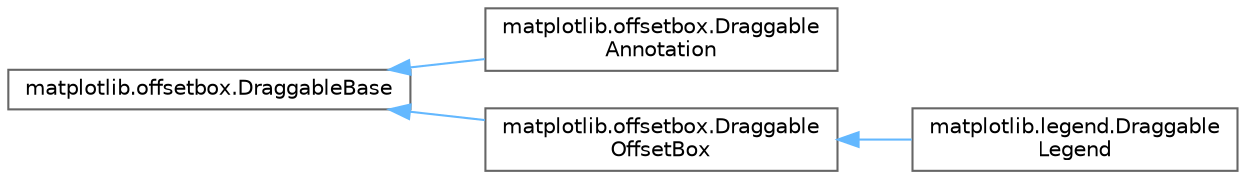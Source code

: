 digraph "Graphical Class Hierarchy"
{
 // LATEX_PDF_SIZE
  bgcolor="transparent";
  edge [fontname=Helvetica,fontsize=10,labelfontname=Helvetica,labelfontsize=10];
  node [fontname=Helvetica,fontsize=10,shape=box,height=0.2,width=0.4];
  rankdir="LR";
  Node0 [id="Node000000",label="matplotlib.offsetbox.DraggableBase",height=0.2,width=0.4,color="grey40", fillcolor="white", style="filled",URL="$df/d07/classmatplotlib_1_1offsetbox_1_1DraggableBase.html",tooltip=" "];
  Node0 -> Node1 [id="edge3748_Node000000_Node000001",dir="back",color="steelblue1",style="solid",tooltip=" "];
  Node1 [id="Node000001",label="matplotlib.offsetbox.Draggable\lAnnotation",height=0.2,width=0.4,color="grey40", fillcolor="white", style="filled",URL="$d0/dfa/classmatplotlib_1_1offsetbox_1_1DraggableAnnotation.html",tooltip=" "];
  Node0 -> Node2 [id="edge3749_Node000000_Node000002",dir="back",color="steelblue1",style="solid",tooltip=" "];
  Node2 [id="Node000002",label="matplotlib.offsetbox.Draggable\lOffsetBox",height=0.2,width=0.4,color="grey40", fillcolor="white", style="filled",URL="$d7/d20/classmatplotlib_1_1offsetbox_1_1DraggableOffsetBox.html",tooltip=" "];
  Node2 -> Node3 [id="edge3750_Node000002_Node000003",dir="back",color="steelblue1",style="solid",tooltip=" "];
  Node3 [id="Node000003",label="matplotlib.legend.Draggable\lLegend",height=0.2,width=0.4,color="grey40", fillcolor="white", style="filled",URL="$d5/da4/classmatplotlib_1_1legend_1_1DraggableLegend.html",tooltip=" "];
}
